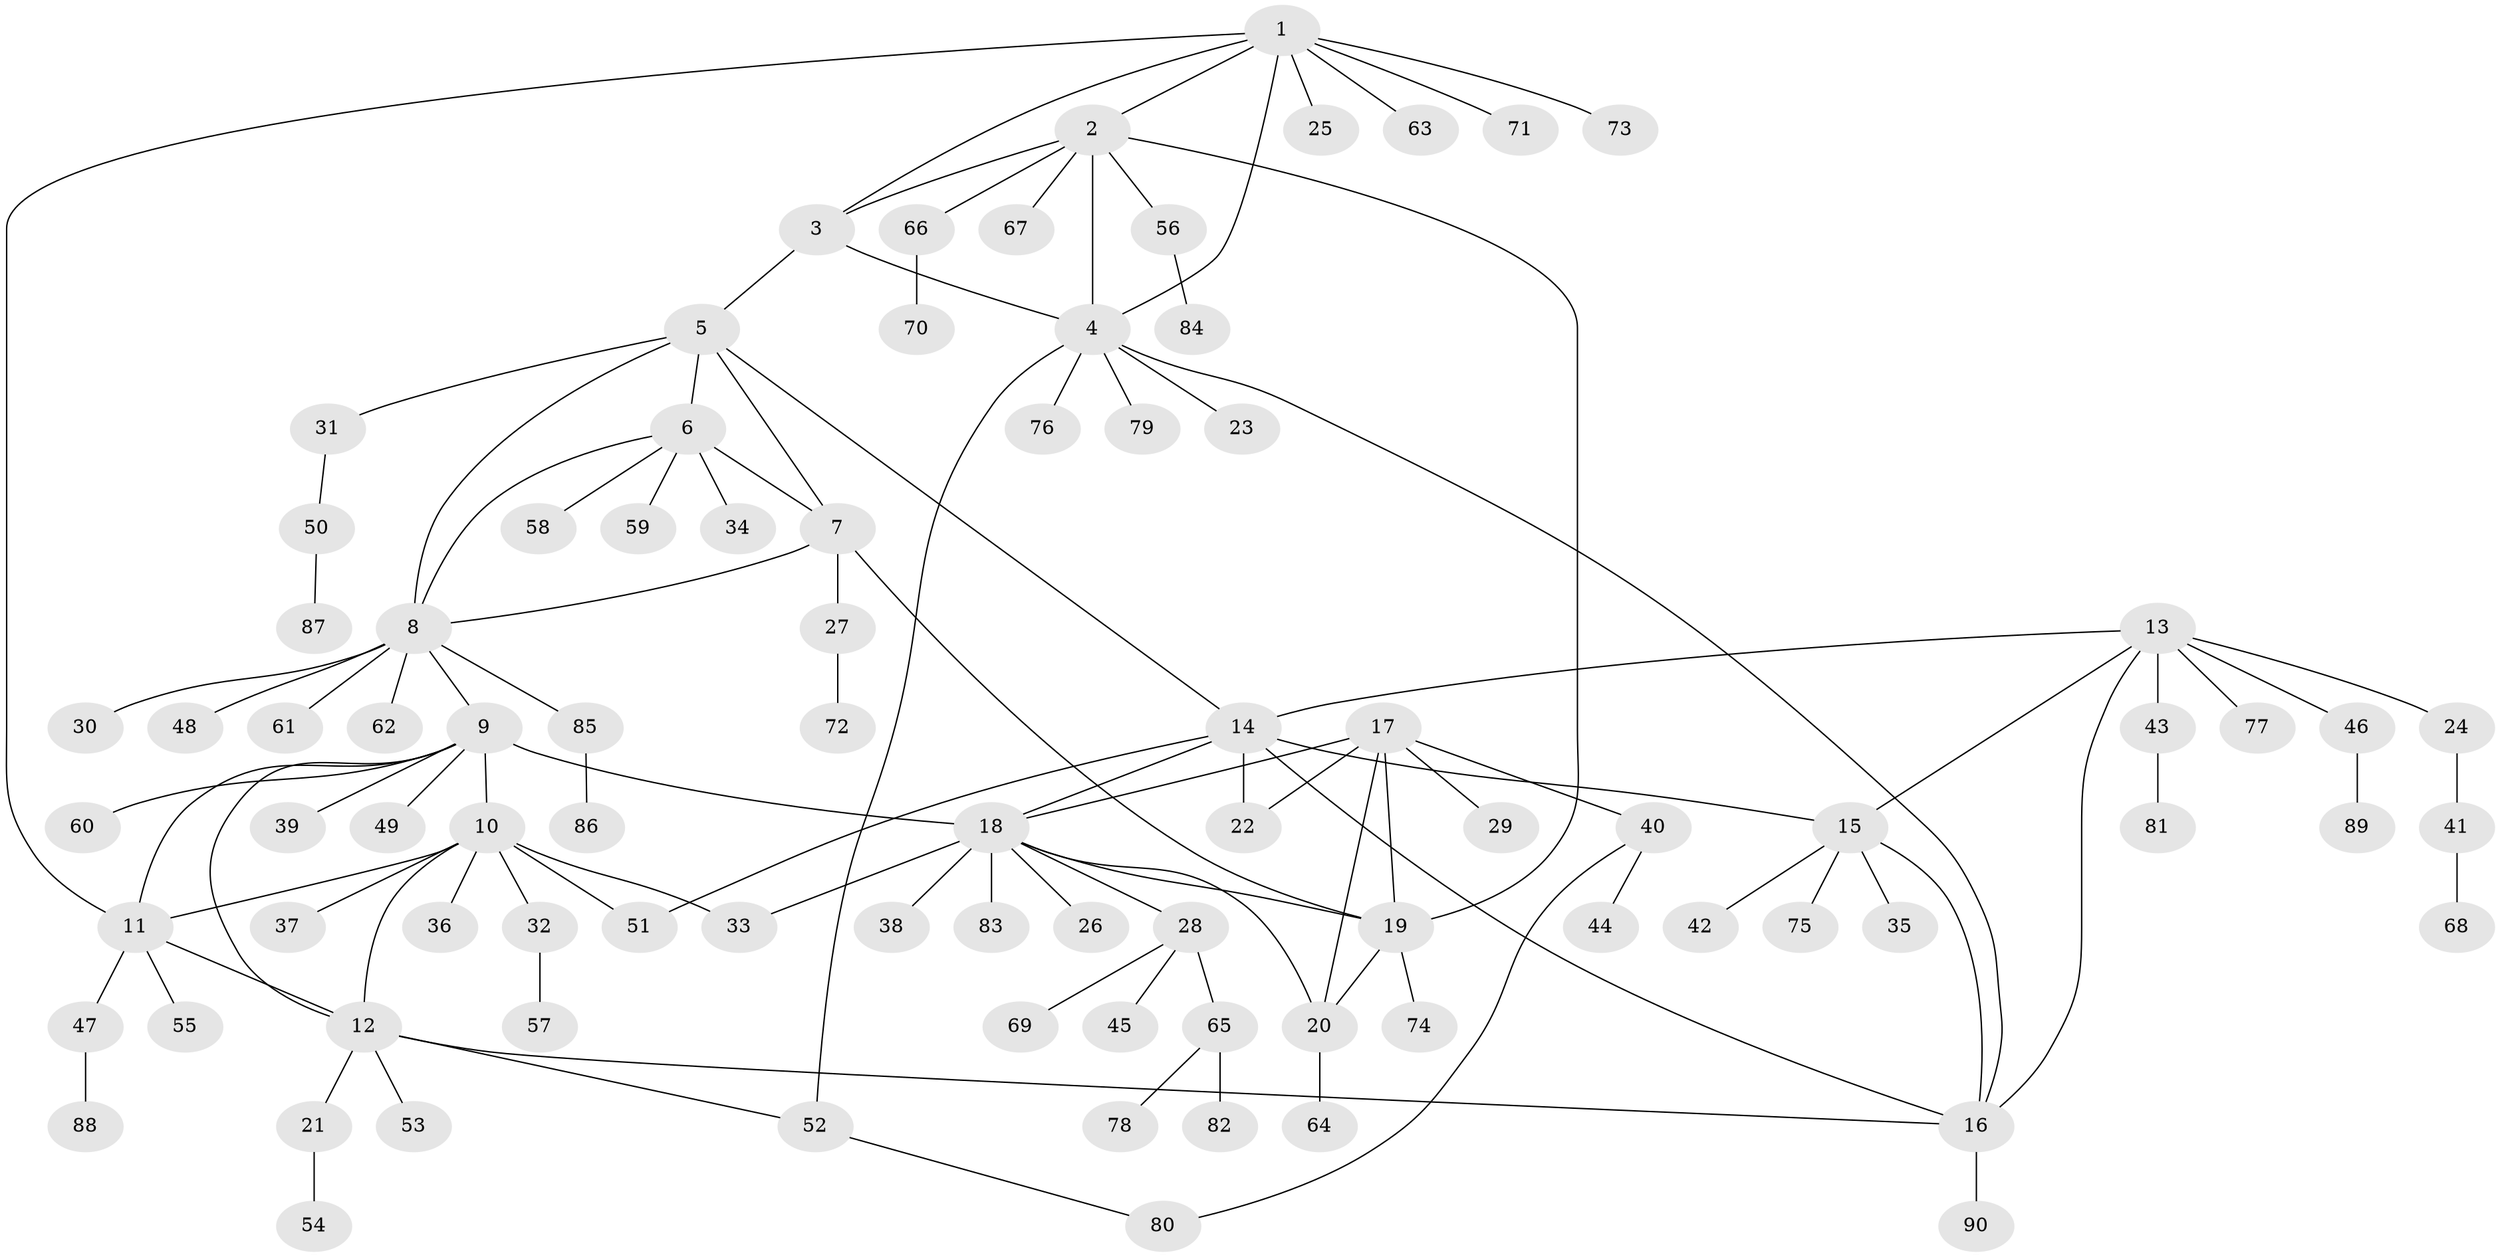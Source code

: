 // coarse degree distribution, {6: 0.015873015873015872, 11: 0.015873015873015872, 7: 0.031746031746031744, 9: 0.031746031746031744, 10: 0.015873015873015872, 8: 0.047619047619047616, 3: 0.047619047619047616, 2: 0.06349206349206349, 1: 0.7301587301587301}
// Generated by graph-tools (version 1.1) at 2025/57/03/04/25 21:57:34]
// undirected, 90 vertices, 115 edges
graph export_dot {
graph [start="1"]
  node [color=gray90,style=filled];
  1;
  2;
  3;
  4;
  5;
  6;
  7;
  8;
  9;
  10;
  11;
  12;
  13;
  14;
  15;
  16;
  17;
  18;
  19;
  20;
  21;
  22;
  23;
  24;
  25;
  26;
  27;
  28;
  29;
  30;
  31;
  32;
  33;
  34;
  35;
  36;
  37;
  38;
  39;
  40;
  41;
  42;
  43;
  44;
  45;
  46;
  47;
  48;
  49;
  50;
  51;
  52;
  53;
  54;
  55;
  56;
  57;
  58;
  59;
  60;
  61;
  62;
  63;
  64;
  65;
  66;
  67;
  68;
  69;
  70;
  71;
  72;
  73;
  74;
  75;
  76;
  77;
  78;
  79;
  80;
  81;
  82;
  83;
  84;
  85;
  86;
  87;
  88;
  89;
  90;
  1 -- 2;
  1 -- 3;
  1 -- 4;
  1 -- 11;
  1 -- 25;
  1 -- 63;
  1 -- 71;
  1 -- 73;
  2 -- 3;
  2 -- 4;
  2 -- 19;
  2 -- 56;
  2 -- 66;
  2 -- 67;
  3 -- 4;
  3 -- 5;
  4 -- 16;
  4 -- 23;
  4 -- 52;
  4 -- 76;
  4 -- 79;
  5 -- 6;
  5 -- 7;
  5 -- 8;
  5 -- 14;
  5 -- 31;
  6 -- 7;
  6 -- 8;
  6 -- 34;
  6 -- 58;
  6 -- 59;
  7 -- 8;
  7 -- 19;
  7 -- 27;
  8 -- 9;
  8 -- 30;
  8 -- 48;
  8 -- 61;
  8 -- 62;
  8 -- 85;
  9 -- 10;
  9 -- 11;
  9 -- 12;
  9 -- 18;
  9 -- 39;
  9 -- 49;
  9 -- 60;
  10 -- 11;
  10 -- 12;
  10 -- 32;
  10 -- 33;
  10 -- 36;
  10 -- 37;
  10 -- 51;
  11 -- 12;
  11 -- 47;
  11 -- 55;
  12 -- 16;
  12 -- 21;
  12 -- 52;
  12 -- 53;
  13 -- 14;
  13 -- 15;
  13 -- 16;
  13 -- 24;
  13 -- 43;
  13 -- 46;
  13 -- 77;
  14 -- 15;
  14 -- 16;
  14 -- 18;
  14 -- 22;
  14 -- 51;
  15 -- 16;
  15 -- 35;
  15 -- 42;
  15 -- 75;
  16 -- 90;
  17 -- 18;
  17 -- 19;
  17 -- 20;
  17 -- 22;
  17 -- 29;
  17 -- 40;
  18 -- 19;
  18 -- 20;
  18 -- 26;
  18 -- 28;
  18 -- 33;
  18 -- 38;
  18 -- 83;
  19 -- 20;
  19 -- 74;
  20 -- 64;
  21 -- 54;
  24 -- 41;
  27 -- 72;
  28 -- 45;
  28 -- 65;
  28 -- 69;
  31 -- 50;
  32 -- 57;
  40 -- 44;
  40 -- 80;
  41 -- 68;
  43 -- 81;
  46 -- 89;
  47 -- 88;
  50 -- 87;
  52 -- 80;
  56 -- 84;
  65 -- 78;
  65 -- 82;
  66 -- 70;
  85 -- 86;
}
